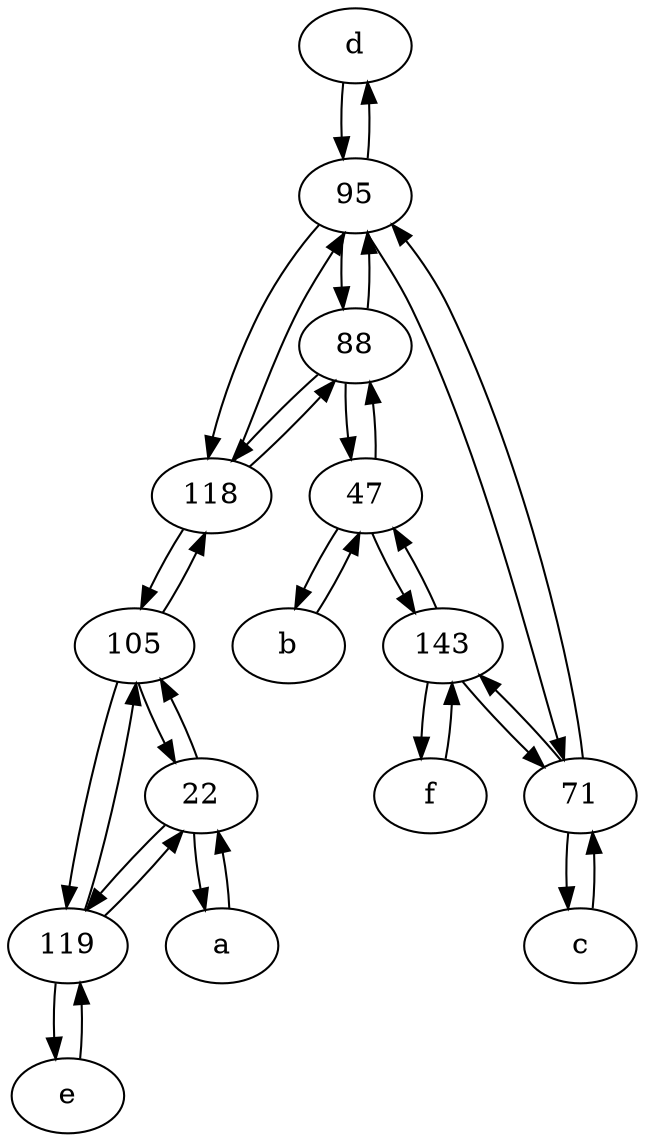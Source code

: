 digraph  {
	d [pos="20,30!"];
	c [pos="20,10!"];
	a [pos="40,10!"];
	b [pos="50,20!"];
	118;
	47;
	119;
	71;
	95;
	22;
	e [pos="30,50!"];
	143;
	f [pos="15,45!"];
	105;
	88;
	88 -> 95;
	f -> 143;
	143 -> 47;
	105 -> 118;
	88 -> 47;
	105 -> 119;
	118 -> 95;
	d -> 95;
	22 -> a;
	e -> 119;
	88 -> 118;
	119 -> 22;
	119 -> e;
	71 -> 143;
	22 -> 105;
	47 -> 88;
	95 -> 71;
	95 -> 88;
	95 -> 118;
	71 -> 95;
	119 -> 105;
	47 -> b;
	105 -> 22;
	118 -> 105;
	22 -> 119;
	143 -> f;
	c -> 71;
	71 -> c;
	143 -> 71;
	95 -> d;
	b -> 47;
	118 -> 88;
	a -> 22;
	47 -> 143;

	}